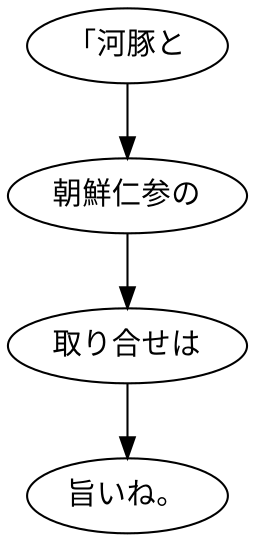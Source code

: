 digraph graph6187 {
	node0 [label="「河豚と"];
	node1 [label="朝鮮仁参の"];
	node2 [label="取り合せは"];
	node3 [label="旨いね。"];
	node0 -> node1;
	node1 -> node2;
	node2 -> node3;
}
